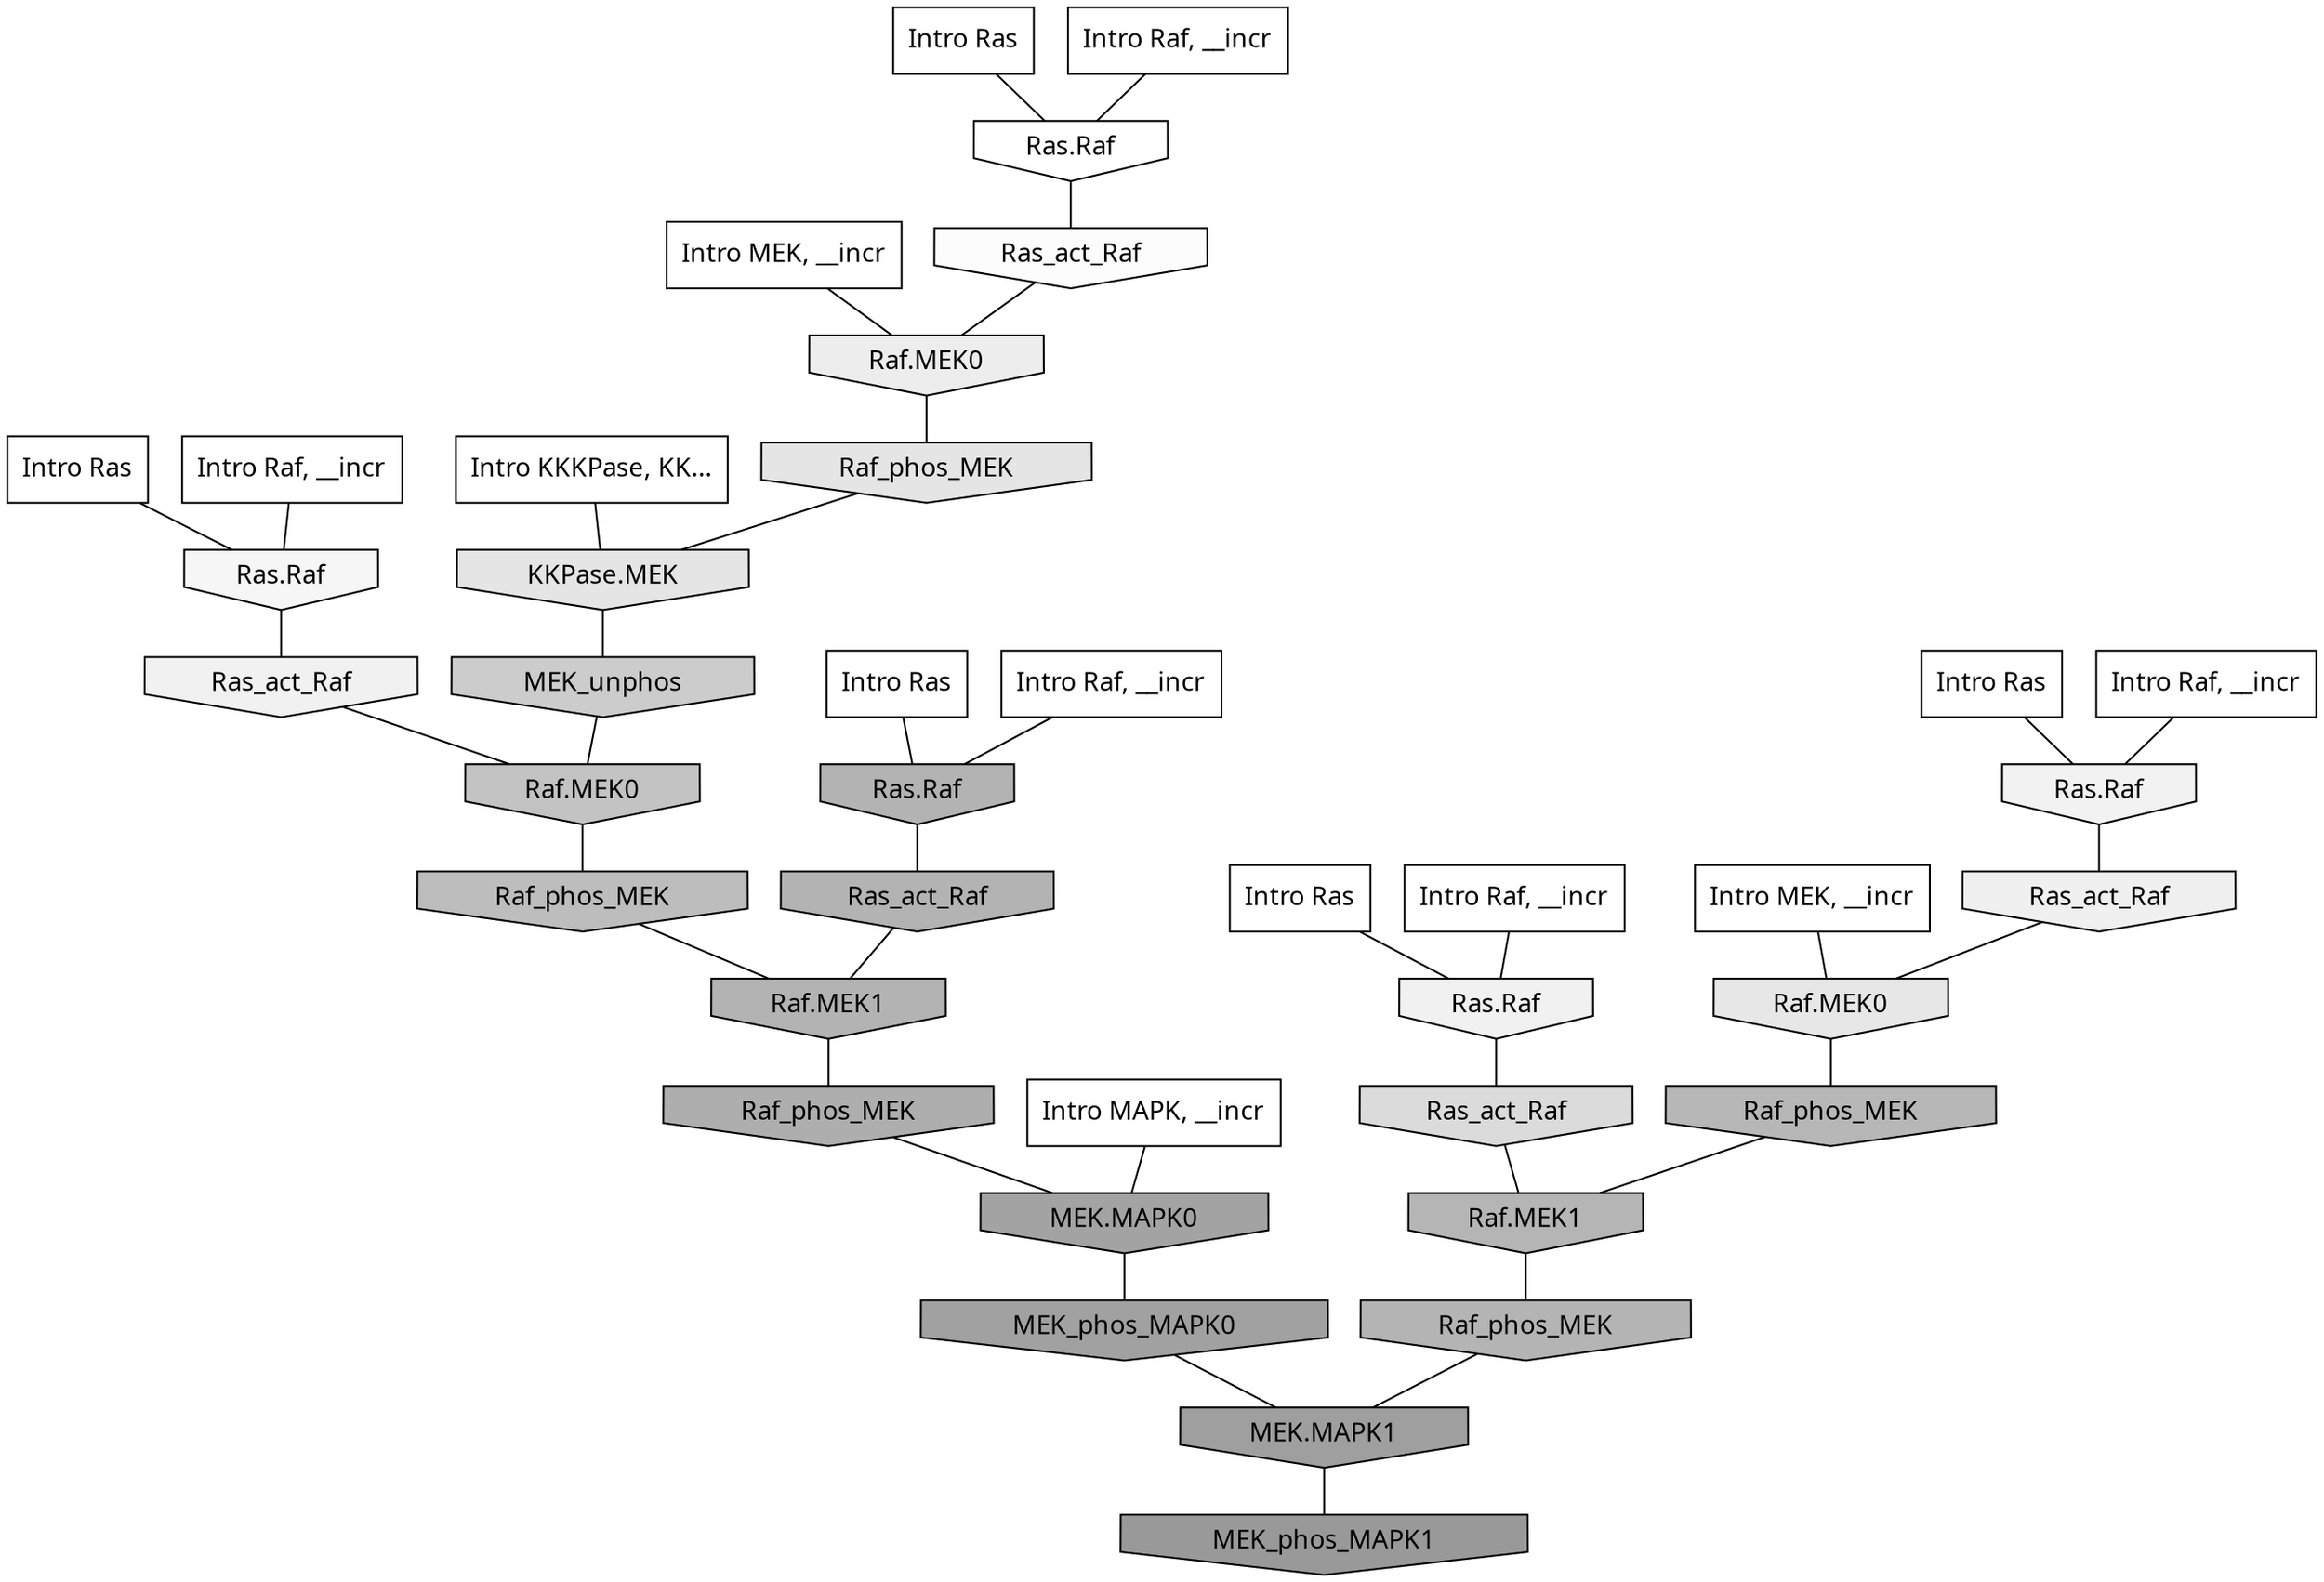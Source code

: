 digraph G{
  rankdir="TB";
  ranksep=0.30;
  node [fontname="CMU Serif"];
  edge [fontname="CMU Serif"];
  
  2 [label="Intro Ras", shape=rectangle, style=filled, fillcolor="0.000 0.000 1.000"]
  
  3 [label="Intro Ras", shape=rectangle, style=filled, fillcolor="0.000 0.000 1.000"]
  
  5 [label="Intro Ras", shape=rectangle, style=filled, fillcolor="0.000 0.000 1.000"]
  
  24 [label="Intro Ras", shape=rectangle, style=filled, fillcolor="0.000 0.000 1.000"]
  
  33 [label="Intro Ras", shape=rectangle, style=filled, fillcolor="0.000 0.000 1.000"]
  
  277 [label="Intro Raf, __incr", shape=rectangle, style=filled, fillcolor="0.000 0.000 1.000"]
  
  411 [label="Intro Raf, __incr", shape=rectangle, style=filled, fillcolor="0.000 0.000 1.000"]
  
  449 [label="Intro Raf, __incr", shape=rectangle, style=filled, fillcolor="0.000 0.000 1.000"]
  
  578 [label="Intro Raf, __incr", shape=rectangle, style=filled, fillcolor="0.000 0.000 1.000"]
  
  930 [label="Intro Raf, __incr", shape=rectangle, style=filled, fillcolor="0.000 0.000 1.000"]
  
  1175 [label="Intro MEK, __incr", shape=rectangle, style=filled, fillcolor="0.000 0.000 1.000"]
  
  1698 [label="Intro MEK, __incr", shape=rectangle, style=filled, fillcolor="0.000 0.000 1.000"]
  
  2267 [label="Intro MAPK, __incr", shape=rectangle, style=filled, fillcolor="0.000 0.000 1.000"]
  
  3192 [label="Intro KKKPase, KK...", shape=rectangle, style=filled, fillcolor="0.000 0.000 1.000"]
  
  3256 [label="Ras.Raf", shape=invhouse, style=filled, fillcolor="0.000 0.000 1.000"]
  
  3404 [label="Ras_act_Raf", shape=invhouse, style=filled, fillcolor="0.000 0.000 0.986"]
  
  3562 [label="Ras.Raf", shape=invhouse, style=filled, fillcolor="0.000 0.000 0.962"]
  
  3709 [label="Ras.Raf", shape=invhouse, style=filled, fillcolor="0.000 0.000 0.947"]
  
  3738 [label="Ras_act_Raf", shape=invhouse, style=filled, fillcolor="0.000 0.000 0.945"]
  
  3779 [label="Ras.Raf", shape=invhouse, style=filled, fillcolor="0.000 0.000 0.942"]
  
  3832 [label="Ras_act_Raf", shape=invhouse, style=filled, fillcolor="0.000 0.000 0.938"]
  
  4035 [label="Raf.MEK0", shape=invhouse, style=filled, fillcolor="0.000 0.000 0.926"]
  
  4365 [label="Raf.MEK0", shape=invhouse, style=filled, fillcolor="0.000 0.000 0.903"]
  
  4463 [label="Raf_phos_MEK", shape=invhouse, style=filled, fillcolor="0.000 0.000 0.897"]
  
  4481 [label="KKPase.MEK", shape=invhouse, style=filled, fillcolor="0.000 0.000 0.896"]
  
  5097 [label="Ras_act_Raf", shape=invhouse, style=filled, fillcolor="0.000 0.000 0.858"]
  
  6206 [label="MEK_unphos", shape=invhouse, style=filled, fillcolor="0.000 0.000 0.800"]
  
  7265 [label="Raf.MEK0", shape=invhouse, style=filled, fillcolor="0.000 0.000 0.762"]
  
  8000 [label="Raf_phos_MEK", shape=invhouse, style=filled, fillcolor="0.000 0.000 0.739"]
  
  8842 [label="Raf_phos_MEK", shape=invhouse, style=filled, fillcolor="0.000 0.000 0.715"]
  
  9008 [label="Raf.MEK1", shape=invhouse, style=filled, fillcolor="0.000 0.000 0.710"]
  
  9107 [label="Raf_phos_MEK", shape=invhouse, style=filled, fillcolor="0.000 0.000 0.707"]
  
  9338 [label="Ras.Raf", shape=invhouse, style=filled, fillcolor="0.000 0.000 0.702"]
  
  9409 [label="Ras_act_Raf", shape=invhouse, style=filled, fillcolor="0.000 0.000 0.700"]
  
  9419 [label="Raf.MEK1", shape=invhouse, style=filled, fillcolor="0.000 0.000 0.700"]
  
  10339 [label="Raf_phos_MEK", shape=invhouse, style=filled, fillcolor="0.000 0.000 0.682"]
  
  12753 [label="MEK.MAPK0", shape=invhouse, style=filled, fillcolor="0.000 0.000 0.639"]
  
  13251 [label="MEK_phos_MAPK0", shape=invhouse, style=filled, fillcolor="0.000 0.000 0.631"]
  
  13631 [label="MEK.MAPK1", shape=invhouse, style=filled, fillcolor="0.000 0.000 0.625"]
  
  15422 [label="MEK_phos_MAPK1", shape=invhouse, style=filled, fillcolor="0.000 0.000 0.600"]
  
  
  13631 -> 15422 [dir=none, color="0.000 0.000 0.000"] 
  13251 -> 13631 [dir=none, color="0.000 0.000 0.000"] 
  12753 -> 13251 [dir=none, color="0.000 0.000 0.000"] 
  10339 -> 12753 [dir=none, color="0.000 0.000 0.000"] 
  9419 -> 10339 [dir=none, color="0.000 0.000 0.000"] 
  9409 -> 9419 [dir=none, color="0.000 0.000 0.000"] 
  9338 -> 9409 [dir=none, color="0.000 0.000 0.000"] 
  9107 -> 13631 [dir=none, color="0.000 0.000 0.000"] 
  9008 -> 9107 [dir=none, color="0.000 0.000 0.000"] 
  8842 -> 9008 [dir=none, color="0.000 0.000 0.000"] 
  8000 -> 9419 [dir=none, color="0.000 0.000 0.000"] 
  7265 -> 8000 [dir=none, color="0.000 0.000 0.000"] 
  6206 -> 7265 [dir=none, color="0.000 0.000 0.000"] 
  5097 -> 9008 [dir=none, color="0.000 0.000 0.000"] 
  4481 -> 6206 [dir=none, color="0.000 0.000 0.000"] 
  4463 -> 4481 [dir=none, color="0.000 0.000 0.000"] 
  4365 -> 8842 [dir=none, color="0.000 0.000 0.000"] 
  4035 -> 4463 [dir=none, color="0.000 0.000 0.000"] 
  3832 -> 4365 [dir=none, color="0.000 0.000 0.000"] 
  3779 -> 5097 [dir=none, color="0.000 0.000 0.000"] 
  3738 -> 7265 [dir=none, color="0.000 0.000 0.000"] 
  3709 -> 3832 [dir=none, color="0.000 0.000 0.000"] 
  3562 -> 3738 [dir=none, color="0.000 0.000 0.000"] 
  3404 -> 4035 [dir=none, color="0.000 0.000 0.000"] 
  3256 -> 3404 [dir=none, color="0.000 0.000 0.000"] 
  3192 -> 4481 [dir=none, color="0.000 0.000 0.000"] 
  2267 -> 12753 [dir=none, color="0.000 0.000 0.000"] 
  1698 -> 4035 [dir=none, color="0.000 0.000 0.000"] 
  1175 -> 4365 [dir=none, color="0.000 0.000 0.000"] 
  930 -> 3779 [dir=none, color="0.000 0.000 0.000"] 
  578 -> 3709 [dir=none, color="0.000 0.000 0.000"] 
  449 -> 9338 [dir=none, color="0.000 0.000 0.000"] 
  411 -> 3562 [dir=none, color="0.000 0.000 0.000"] 
  277 -> 3256 [dir=none, color="0.000 0.000 0.000"] 
  33 -> 3779 [dir=none, color="0.000 0.000 0.000"] 
  24 -> 3256 [dir=none, color="0.000 0.000 0.000"] 
  5 -> 9338 [dir=none, color="0.000 0.000 0.000"] 
  3 -> 3709 [dir=none, color="0.000 0.000 0.000"] 
  2 -> 3562 [dir=none, color="0.000 0.000 0.000"] 
  
  }
